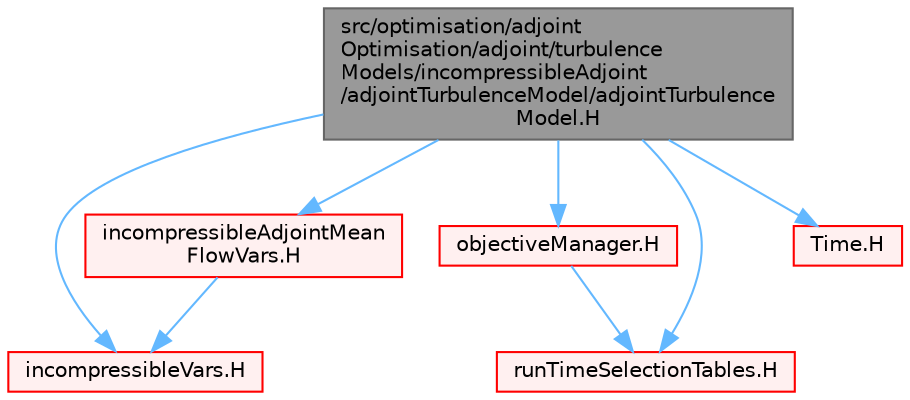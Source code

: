 digraph "src/optimisation/adjointOptimisation/adjoint/turbulenceModels/incompressibleAdjoint/adjointTurbulenceModel/adjointTurbulenceModel.H"
{
 // LATEX_PDF_SIZE
  bgcolor="transparent";
  edge [fontname=Helvetica,fontsize=10,labelfontname=Helvetica,labelfontsize=10];
  node [fontname=Helvetica,fontsize=10,shape=box,height=0.2,width=0.4];
  Node1 [id="Node000001",label="src/optimisation/adjoint\lOptimisation/adjoint/turbulence\lModels/incompressibleAdjoint\l/adjointTurbulenceModel/adjointTurbulence\lModel.H",height=0.2,width=0.4,color="gray40", fillcolor="grey60", style="filled", fontcolor="black",tooltip=" "];
  Node1 -> Node2 [id="edge1_Node000001_Node000002",color="steelblue1",style="solid",tooltip=" "];
  Node2 [id="Node000002",label="incompressibleVars.H",height=0.2,width=0.4,color="red", fillcolor="#FFF0F0", style="filled",URL="$incompressibleVars_8H.html",tooltip=" "];
  Node1 -> Node420 [id="edge2_Node000001_Node000420",color="steelblue1",style="solid",tooltip=" "];
  Node420 [id="Node000420",label="incompressibleAdjointMean\lFlowVars.H",height=0.2,width=0.4,color="red", fillcolor="#FFF0F0", style="filled",URL="$incompressibleAdjointMeanFlowVars_8H.html",tooltip=" "];
  Node420 -> Node2 [id="edge3_Node000420_Node000002",color="steelblue1",style="solid",tooltip=" "];
  Node1 -> Node422 [id="edge4_Node000001_Node000422",color="steelblue1",style="solid",tooltip=" "];
  Node422 [id="Node000422",label="objectiveManager.H",height=0.2,width=0.4,color="red", fillcolor="#FFF0F0", style="filled",URL="$objectiveManager_8H.html",tooltip=" "];
  Node422 -> Node149 [id="edge5_Node000422_Node000149",color="steelblue1",style="solid",tooltip=" "];
  Node149 [id="Node000149",label="runTimeSelectionTables.H",height=0.2,width=0.4,color="red", fillcolor="#FFF0F0", style="filled",URL="$runTimeSelectionTables_8H.html",tooltip="Macros to ease declaration of run-time selection tables."];
  Node1 -> Node430 [id="edge6_Node000001_Node000430",color="steelblue1",style="solid",tooltip=" "];
  Node430 [id="Node000430",label="Time.H",height=0.2,width=0.4,color="red", fillcolor="#FFF0F0", style="filled",URL="$Time_8H.html",tooltip=" "];
  Node1 -> Node149 [id="edge7_Node000001_Node000149",color="steelblue1",style="solid",tooltip=" "];
}
